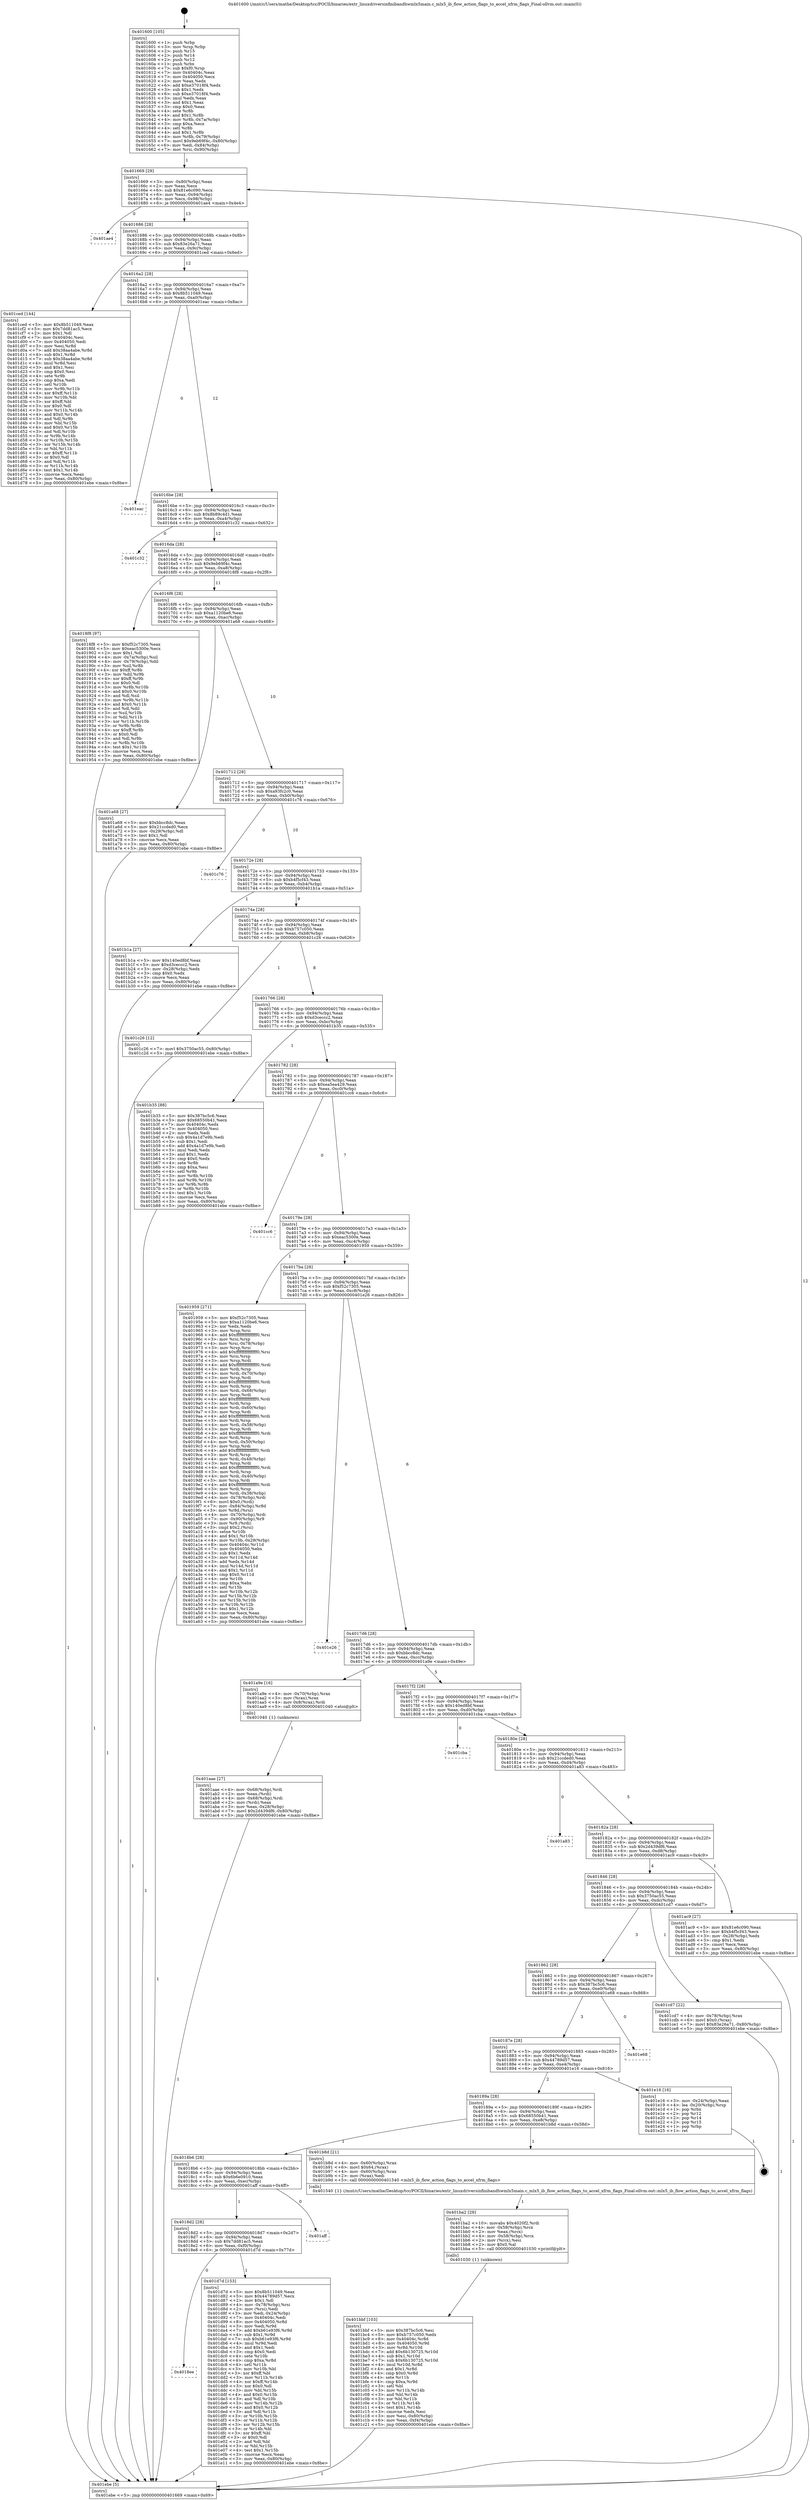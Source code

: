 digraph "0x401600" {
  label = "0x401600 (/mnt/c/Users/mathe/Desktop/tcc/POCII/binaries/extr_linuxdriversinfinibandhwmlx5main.c_mlx5_ib_flow_action_flags_to_accel_xfrm_flags_Final-ollvm.out::main(0))"
  labelloc = "t"
  node[shape=record]

  Entry [label="",width=0.3,height=0.3,shape=circle,fillcolor=black,style=filled]
  "0x401669" [label="{
     0x401669 [29]\l
     | [instrs]\l
     &nbsp;&nbsp;0x401669 \<+3\>: mov -0x80(%rbp),%eax\l
     &nbsp;&nbsp;0x40166c \<+2\>: mov %eax,%ecx\l
     &nbsp;&nbsp;0x40166e \<+6\>: sub $0x81e6c090,%ecx\l
     &nbsp;&nbsp;0x401674 \<+6\>: mov %eax,-0x94(%rbp)\l
     &nbsp;&nbsp;0x40167a \<+6\>: mov %ecx,-0x98(%rbp)\l
     &nbsp;&nbsp;0x401680 \<+6\>: je 0000000000401ae4 \<main+0x4e4\>\l
  }"]
  "0x401ae4" [label="{
     0x401ae4\l
  }", style=dashed]
  "0x401686" [label="{
     0x401686 [28]\l
     | [instrs]\l
     &nbsp;&nbsp;0x401686 \<+5\>: jmp 000000000040168b \<main+0x8b\>\l
     &nbsp;&nbsp;0x40168b \<+6\>: mov -0x94(%rbp),%eax\l
     &nbsp;&nbsp;0x401691 \<+5\>: sub $0x83e26a71,%eax\l
     &nbsp;&nbsp;0x401696 \<+6\>: mov %eax,-0x9c(%rbp)\l
     &nbsp;&nbsp;0x40169c \<+6\>: je 0000000000401ced \<main+0x6ed\>\l
  }"]
  Exit [label="",width=0.3,height=0.3,shape=circle,fillcolor=black,style=filled,peripheries=2]
  "0x401ced" [label="{
     0x401ced [144]\l
     | [instrs]\l
     &nbsp;&nbsp;0x401ced \<+5\>: mov $0x8b511049,%eax\l
     &nbsp;&nbsp;0x401cf2 \<+5\>: mov $0x7dd81ac5,%ecx\l
     &nbsp;&nbsp;0x401cf7 \<+2\>: mov $0x1,%dl\l
     &nbsp;&nbsp;0x401cf9 \<+7\>: mov 0x40404c,%esi\l
     &nbsp;&nbsp;0x401d00 \<+7\>: mov 0x404050,%edi\l
     &nbsp;&nbsp;0x401d07 \<+3\>: mov %esi,%r8d\l
     &nbsp;&nbsp;0x401d0a \<+7\>: add $0x38aa4abe,%r8d\l
     &nbsp;&nbsp;0x401d11 \<+4\>: sub $0x1,%r8d\l
     &nbsp;&nbsp;0x401d15 \<+7\>: sub $0x38aa4abe,%r8d\l
     &nbsp;&nbsp;0x401d1c \<+4\>: imul %r8d,%esi\l
     &nbsp;&nbsp;0x401d20 \<+3\>: and $0x1,%esi\l
     &nbsp;&nbsp;0x401d23 \<+3\>: cmp $0x0,%esi\l
     &nbsp;&nbsp;0x401d26 \<+4\>: sete %r9b\l
     &nbsp;&nbsp;0x401d2a \<+3\>: cmp $0xa,%edi\l
     &nbsp;&nbsp;0x401d2d \<+4\>: setl %r10b\l
     &nbsp;&nbsp;0x401d31 \<+3\>: mov %r9b,%r11b\l
     &nbsp;&nbsp;0x401d34 \<+4\>: xor $0xff,%r11b\l
     &nbsp;&nbsp;0x401d38 \<+3\>: mov %r10b,%bl\l
     &nbsp;&nbsp;0x401d3b \<+3\>: xor $0xff,%bl\l
     &nbsp;&nbsp;0x401d3e \<+3\>: xor $0x0,%dl\l
     &nbsp;&nbsp;0x401d41 \<+3\>: mov %r11b,%r14b\l
     &nbsp;&nbsp;0x401d44 \<+4\>: and $0x0,%r14b\l
     &nbsp;&nbsp;0x401d48 \<+3\>: and %dl,%r9b\l
     &nbsp;&nbsp;0x401d4b \<+3\>: mov %bl,%r15b\l
     &nbsp;&nbsp;0x401d4e \<+4\>: and $0x0,%r15b\l
     &nbsp;&nbsp;0x401d52 \<+3\>: and %dl,%r10b\l
     &nbsp;&nbsp;0x401d55 \<+3\>: or %r9b,%r14b\l
     &nbsp;&nbsp;0x401d58 \<+3\>: or %r10b,%r15b\l
     &nbsp;&nbsp;0x401d5b \<+3\>: xor %r15b,%r14b\l
     &nbsp;&nbsp;0x401d5e \<+3\>: or %bl,%r11b\l
     &nbsp;&nbsp;0x401d61 \<+4\>: xor $0xff,%r11b\l
     &nbsp;&nbsp;0x401d65 \<+3\>: or $0x0,%dl\l
     &nbsp;&nbsp;0x401d68 \<+3\>: and %dl,%r11b\l
     &nbsp;&nbsp;0x401d6b \<+3\>: or %r11b,%r14b\l
     &nbsp;&nbsp;0x401d6e \<+4\>: test $0x1,%r14b\l
     &nbsp;&nbsp;0x401d72 \<+3\>: cmovne %ecx,%eax\l
     &nbsp;&nbsp;0x401d75 \<+3\>: mov %eax,-0x80(%rbp)\l
     &nbsp;&nbsp;0x401d78 \<+5\>: jmp 0000000000401ebe \<main+0x8be\>\l
  }"]
  "0x4016a2" [label="{
     0x4016a2 [28]\l
     | [instrs]\l
     &nbsp;&nbsp;0x4016a2 \<+5\>: jmp 00000000004016a7 \<main+0xa7\>\l
     &nbsp;&nbsp;0x4016a7 \<+6\>: mov -0x94(%rbp),%eax\l
     &nbsp;&nbsp;0x4016ad \<+5\>: sub $0x8b511049,%eax\l
     &nbsp;&nbsp;0x4016b2 \<+6\>: mov %eax,-0xa0(%rbp)\l
     &nbsp;&nbsp;0x4016b8 \<+6\>: je 0000000000401eac \<main+0x8ac\>\l
  }"]
  "0x4018ee" [label="{
     0x4018ee\l
  }", style=dashed]
  "0x401eac" [label="{
     0x401eac\l
  }", style=dashed]
  "0x4016be" [label="{
     0x4016be [28]\l
     | [instrs]\l
     &nbsp;&nbsp;0x4016be \<+5\>: jmp 00000000004016c3 \<main+0xc3\>\l
     &nbsp;&nbsp;0x4016c3 \<+6\>: mov -0x94(%rbp),%eax\l
     &nbsp;&nbsp;0x4016c9 \<+5\>: sub $0x8b89c4d1,%eax\l
     &nbsp;&nbsp;0x4016ce \<+6\>: mov %eax,-0xa4(%rbp)\l
     &nbsp;&nbsp;0x4016d4 \<+6\>: je 0000000000401c32 \<main+0x632\>\l
  }"]
  "0x401d7d" [label="{
     0x401d7d [153]\l
     | [instrs]\l
     &nbsp;&nbsp;0x401d7d \<+5\>: mov $0x8b511049,%eax\l
     &nbsp;&nbsp;0x401d82 \<+5\>: mov $0x44789d57,%ecx\l
     &nbsp;&nbsp;0x401d87 \<+2\>: mov $0x1,%dl\l
     &nbsp;&nbsp;0x401d89 \<+4\>: mov -0x78(%rbp),%rsi\l
     &nbsp;&nbsp;0x401d8d \<+2\>: mov (%rsi),%edi\l
     &nbsp;&nbsp;0x401d8f \<+3\>: mov %edi,-0x24(%rbp)\l
     &nbsp;&nbsp;0x401d92 \<+7\>: mov 0x40404c,%edi\l
     &nbsp;&nbsp;0x401d99 \<+8\>: mov 0x404050,%r8d\l
     &nbsp;&nbsp;0x401da1 \<+3\>: mov %edi,%r9d\l
     &nbsp;&nbsp;0x401da4 \<+7\>: add $0xb61e93f6,%r9d\l
     &nbsp;&nbsp;0x401dab \<+4\>: sub $0x1,%r9d\l
     &nbsp;&nbsp;0x401daf \<+7\>: sub $0xb61e93f6,%r9d\l
     &nbsp;&nbsp;0x401db6 \<+4\>: imul %r9d,%edi\l
     &nbsp;&nbsp;0x401dba \<+3\>: and $0x1,%edi\l
     &nbsp;&nbsp;0x401dbd \<+3\>: cmp $0x0,%edi\l
     &nbsp;&nbsp;0x401dc0 \<+4\>: sete %r10b\l
     &nbsp;&nbsp;0x401dc4 \<+4\>: cmp $0xa,%r8d\l
     &nbsp;&nbsp;0x401dc8 \<+4\>: setl %r11b\l
     &nbsp;&nbsp;0x401dcc \<+3\>: mov %r10b,%bl\l
     &nbsp;&nbsp;0x401dcf \<+3\>: xor $0xff,%bl\l
     &nbsp;&nbsp;0x401dd2 \<+3\>: mov %r11b,%r14b\l
     &nbsp;&nbsp;0x401dd5 \<+4\>: xor $0xff,%r14b\l
     &nbsp;&nbsp;0x401dd9 \<+3\>: xor $0x0,%dl\l
     &nbsp;&nbsp;0x401ddc \<+3\>: mov %bl,%r15b\l
     &nbsp;&nbsp;0x401ddf \<+4\>: and $0x0,%r15b\l
     &nbsp;&nbsp;0x401de3 \<+3\>: and %dl,%r10b\l
     &nbsp;&nbsp;0x401de6 \<+3\>: mov %r14b,%r12b\l
     &nbsp;&nbsp;0x401de9 \<+4\>: and $0x0,%r12b\l
     &nbsp;&nbsp;0x401ded \<+3\>: and %dl,%r11b\l
     &nbsp;&nbsp;0x401df0 \<+3\>: or %r10b,%r15b\l
     &nbsp;&nbsp;0x401df3 \<+3\>: or %r11b,%r12b\l
     &nbsp;&nbsp;0x401df6 \<+3\>: xor %r12b,%r15b\l
     &nbsp;&nbsp;0x401df9 \<+3\>: or %r14b,%bl\l
     &nbsp;&nbsp;0x401dfc \<+3\>: xor $0xff,%bl\l
     &nbsp;&nbsp;0x401dff \<+3\>: or $0x0,%dl\l
     &nbsp;&nbsp;0x401e02 \<+2\>: and %dl,%bl\l
     &nbsp;&nbsp;0x401e04 \<+3\>: or %bl,%r15b\l
     &nbsp;&nbsp;0x401e07 \<+4\>: test $0x1,%r15b\l
     &nbsp;&nbsp;0x401e0b \<+3\>: cmovne %ecx,%eax\l
     &nbsp;&nbsp;0x401e0e \<+3\>: mov %eax,-0x80(%rbp)\l
     &nbsp;&nbsp;0x401e11 \<+5\>: jmp 0000000000401ebe \<main+0x8be\>\l
  }"]
  "0x401c32" [label="{
     0x401c32\l
  }", style=dashed]
  "0x4016da" [label="{
     0x4016da [28]\l
     | [instrs]\l
     &nbsp;&nbsp;0x4016da \<+5\>: jmp 00000000004016df \<main+0xdf\>\l
     &nbsp;&nbsp;0x4016df \<+6\>: mov -0x94(%rbp),%eax\l
     &nbsp;&nbsp;0x4016e5 \<+5\>: sub $0x9eb69f4c,%eax\l
     &nbsp;&nbsp;0x4016ea \<+6\>: mov %eax,-0xa8(%rbp)\l
     &nbsp;&nbsp;0x4016f0 \<+6\>: je 00000000004018f8 \<main+0x2f8\>\l
  }"]
  "0x4018d2" [label="{
     0x4018d2 [28]\l
     | [instrs]\l
     &nbsp;&nbsp;0x4018d2 \<+5\>: jmp 00000000004018d7 \<main+0x2d7\>\l
     &nbsp;&nbsp;0x4018d7 \<+6\>: mov -0x94(%rbp),%eax\l
     &nbsp;&nbsp;0x4018dd \<+5\>: sub $0x7dd81ac5,%eax\l
     &nbsp;&nbsp;0x4018e2 \<+6\>: mov %eax,-0xf0(%rbp)\l
     &nbsp;&nbsp;0x4018e8 \<+6\>: je 0000000000401d7d \<main+0x77d\>\l
  }"]
  "0x4018f8" [label="{
     0x4018f8 [97]\l
     | [instrs]\l
     &nbsp;&nbsp;0x4018f8 \<+5\>: mov $0xf52c7305,%eax\l
     &nbsp;&nbsp;0x4018fd \<+5\>: mov $0xeac5300e,%ecx\l
     &nbsp;&nbsp;0x401902 \<+2\>: mov $0x1,%dl\l
     &nbsp;&nbsp;0x401904 \<+4\>: mov -0x7a(%rbp),%sil\l
     &nbsp;&nbsp;0x401908 \<+4\>: mov -0x79(%rbp),%dil\l
     &nbsp;&nbsp;0x40190c \<+3\>: mov %sil,%r8b\l
     &nbsp;&nbsp;0x40190f \<+4\>: xor $0xff,%r8b\l
     &nbsp;&nbsp;0x401913 \<+3\>: mov %dil,%r9b\l
     &nbsp;&nbsp;0x401916 \<+4\>: xor $0xff,%r9b\l
     &nbsp;&nbsp;0x40191a \<+3\>: xor $0x0,%dl\l
     &nbsp;&nbsp;0x40191d \<+3\>: mov %r8b,%r10b\l
     &nbsp;&nbsp;0x401920 \<+4\>: and $0x0,%r10b\l
     &nbsp;&nbsp;0x401924 \<+3\>: and %dl,%sil\l
     &nbsp;&nbsp;0x401927 \<+3\>: mov %r9b,%r11b\l
     &nbsp;&nbsp;0x40192a \<+4\>: and $0x0,%r11b\l
     &nbsp;&nbsp;0x40192e \<+3\>: and %dl,%dil\l
     &nbsp;&nbsp;0x401931 \<+3\>: or %sil,%r10b\l
     &nbsp;&nbsp;0x401934 \<+3\>: or %dil,%r11b\l
     &nbsp;&nbsp;0x401937 \<+3\>: xor %r11b,%r10b\l
     &nbsp;&nbsp;0x40193a \<+3\>: or %r9b,%r8b\l
     &nbsp;&nbsp;0x40193d \<+4\>: xor $0xff,%r8b\l
     &nbsp;&nbsp;0x401941 \<+3\>: or $0x0,%dl\l
     &nbsp;&nbsp;0x401944 \<+3\>: and %dl,%r8b\l
     &nbsp;&nbsp;0x401947 \<+3\>: or %r8b,%r10b\l
     &nbsp;&nbsp;0x40194a \<+4\>: test $0x1,%r10b\l
     &nbsp;&nbsp;0x40194e \<+3\>: cmovne %ecx,%eax\l
     &nbsp;&nbsp;0x401951 \<+3\>: mov %eax,-0x80(%rbp)\l
     &nbsp;&nbsp;0x401954 \<+5\>: jmp 0000000000401ebe \<main+0x8be\>\l
  }"]
  "0x4016f6" [label="{
     0x4016f6 [28]\l
     | [instrs]\l
     &nbsp;&nbsp;0x4016f6 \<+5\>: jmp 00000000004016fb \<main+0xfb\>\l
     &nbsp;&nbsp;0x4016fb \<+6\>: mov -0x94(%rbp),%eax\l
     &nbsp;&nbsp;0x401701 \<+5\>: sub $0xa1120be6,%eax\l
     &nbsp;&nbsp;0x401706 \<+6\>: mov %eax,-0xac(%rbp)\l
     &nbsp;&nbsp;0x40170c \<+6\>: je 0000000000401a68 \<main+0x468\>\l
  }"]
  "0x401ebe" [label="{
     0x401ebe [5]\l
     | [instrs]\l
     &nbsp;&nbsp;0x401ebe \<+5\>: jmp 0000000000401669 \<main+0x69\>\l
  }"]
  "0x401600" [label="{
     0x401600 [105]\l
     | [instrs]\l
     &nbsp;&nbsp;0x401600 \<+1\>: push %rbp\l
     &nbsp;&nbsp;0x401601 \<+3\>: mov %rsp,%rbp\l
     &nbsp;&nbsp;0x401604 \<+2\>: push %r15\l
     &nbsp;&nbsp;0x401606 \<+2\>: push %r14\l
     &nbsp;&nbsp;0x401608 \<+2\>: push %r12\l
     &nbsp;&nbsp;0x40160a \<+1\>: push %rbx\l
     &nbsp;&nbsp;0x40160b \<+7\>: sub $0xf0,%rsp\l
     &nbsp;&nbsp;0x401612 \<+7\>: mov 0x40404c,%eax\l
     &nbsp;&nbsp;0x401619 \<+7\>: mov 0x404050,%ecx\l
     &nbsp;&nbsp;0x401620 \<+2\>: mov %eax,%edx\l
     &nbsp;&nbsp;0x401622 \<+6\>: add $0xe37018f4,%edx\l
     &nbsp;&nbsp;0x401628 \<+3\>: sub $0x1,%edx\l
     &nbsp;&nbsp;0x40162b \<+6\>: sub $0xe37018f4,%edx\l
     &nbsp;&nbsp;0x401631 \<+3\>: imul %edx,%eax\l
     &nbsp;&nbsp;0x401634 \<+3\>: and $0x1,%eax\l
     &nbsp;&nbsp;0x401637 \<+3\>: cmp $0x0,%eax\l
     &nbsp;&nbsp;0x40163a \<+4\>: sete %r8b\l
     &nbsp;&nbsp;0x40163e \<+4\>: and $0x1,%r8b\l
     &nbsp;&nbsp;0x401642 \<+4\>: mov %r8b,-0x7a(%rbp)\l
     &nbsp;&nbsp;0x401646 \<+3\>: cmp $0xa,%ecx\l
     &nbsp;&nbsp;0x401649 \<+4\>: setl %r8b\l
     &nbsp;&nbsp;0x40164d \<+4\>: and $0x1,%r8b\l
     &nbsp;&nbsp;0x401651 \<+4\>: mov %r8b,-0x79(%rbp)\l
     &nbsp;&nbsp;0x401655 \<+7\>: movl $0x9eb69f4c,-0x80(%rbp)\l
     &nbsp;&nbsp;0x40165c \<+6\>: mov %edi,-0x84(%rbp)\l
     &nbsp;&nbsp;0x401662 \<+7\>: mov %rsi,-0x90(%rbp)\l
  }"]
  "0x401aff" [label="{
     0x401aff\l
  }", style=dashed]
  "0x401a68" [label="{
     0x401a68 [27]\l
     | [instrs]\l
     &nbsp;&nbsp;0x401a68 \<+5\>: mov $0xbbcc8dc,%eax\l
     &nbsp;&nbsp;0x401a6d \<+5\>: mov $0x21ccded0,%ecx\l
     &nbsp;&nbsp;0x401a72 \<+3\>: mov -0x29(%rbp),%dl\l
     &nbsp;&nbsp;0x401a75 \<+3\>: test $0x1,%dl\l
     &nbsp;&nbsp;0x401a78 \<+3\>: cmovne %ecx,%eax\l
     &nbsp;&nbsp;0x401a7b \<+3\>: mov %eax,-0x80(%rbp)\l
     &nbsp;&nbsp;0x401a7e \<+5\>: jmp 0000000000401ebe \<main+0x8be\>\l
  }"]
  "0x401712" [label="{
     0x401712 [28]\l
     | [instrs]\l
     &nbsp;&nbsp;0x401712 \<+5\>: jmp 0000000000401717 \<main+0x117\>\l
     &nbsp;&nbsp;0x401717 \<+6\>: mov -0x94(%rbp),%eax\l
     &nbsp;&nbsp;0x40171d \<+5\>: sub $0xa93fc2c0,%eax\l
     &nbsp;&nbsp;0x401722 \<+6\>: mov %eax,-0xb0(%rbp)\l
     &nbsp;&nbsp;0x401728 \<+6\>: je 0000000000401c76 \<main+0x676\>\l
  }"]
  "0x401bbf" [label="{
     0x401bbf [103]\l
     | [instrs]\l
     &nbsp;&nbsp;0x401bbf \<+5\>: mov $0x387bc5c6,%esi\l
     &nbsp;&nbsp;0x401bc4 \<+5\>: mov $0xb757c050,%edx\l
     &nbsp;&nbsp;0x401bc9 \<+8\>: mov 0x40404c,%r8d\l
     &nbsp;&nbsp;0x401bd1 \<+8\>: mov 0x404050,%r9d\l
     &nbsp;&nbsp;0x401bd9 \<+3\>: mov %r8d,%r10d\l
     &nbsp;&nbsp;0x401bdc \<+7\>: add $0x6b130725,%r10d\l
     &nbsp;&nbsp;0x401be3 \<+4\>: sub $0x1,%r10d\l
     &nbsp;&nbsp;0x401be7 \<+7\>: sub $0x6b130725,%r10d\l
     &nbsp;&nbsp;0x401bee \<+4\>: imul %r10d,%r8d\l
     &nbsp;&nbsp;0x401bf2 \<+4\>: and $0x1,%r8d\l
     &nbsp;&nbsp;0x401bf6 \<+4\>: cmp $0x0,%r8d\l
     &nbsp;&nbsp;0x401bfa \<+4\>: sete %r11b\l
     &nbsp;&nbsp;0x401bfe \<+4\>: cmp $0xa,%r9d\l
     &nbsp;&nbsp;0x401c02 \<+3\>: setl %bl\l
     &nbsp;&nbsp;0x401c05 \<+3\>: mov %r11b,%r14b\l
     &nbsp;&nbsp;0x401c08 \<+3\>: and %bl,%r14b\l
     &nbsp;&nbsp;0x401c0b \<+3\>: xor %bl,%r11b\l
     &nbsp;&nbsp;0x401c0e \<+3\>: or %r11b,%r14b\l
     &nbsp;&nbsp;0x401c11 \<+4\>: test $0x1,%r14b\l
     &nbsp;&nbsp;0x401c15 \<+3\>: cmovne %edx,%esi\l
     &nbsp;&nbsp;0x401c18 \<+3\>: mov %esi,-0x80(%rbp)\l
     &nbsp;&nbsp;0x401c1b \<+6\>: mov %eax,-0xf4(%rbp)\l
     &nbsp;&nbsp;0x401c21 \<+5\>: jmp 0000000000401ebe \<main+0x8be\>\l
  }"]
  "0x401c76" [label="{
     0x401c76\l
  }", style=dashed]
  "0x40172e" [label="{
     0x40172e [28]\l
     | [instrs]\l
     &nbsp;&nbsp;0x40172e \<+5\>: jmp 0000000000401733 \<main+0x133\>\l
     &nbsp;&nbsp;0x401733 \<+6\>: mov -0x94(%rbp),%eax\l
     &nbsp;&nbsp;0x401739 \<+5\>: sub $0xb4f5cf43,%eax\l
     &nbsp;&nbsp;0x40173e \<+6\>: mov %eax,-0xb4(%rbp)\l
     &nbsp;&nbsp;0x401744 \<+6\>: je 0000000000401b1a \<main+0x51a\>\l
  }"]
  "0x401ba2" [label="{
     0x401ba2 [29]\l
     | [instrs]\l
     &nbsp;&nbsp;0x401ba2 \<+10\>: movabs $0x4020f2,%rdi\l
     &nbsp;&nbsp;0x401bac \<+4\>: mov -0x58(%rbp),%rcx\l
     &nbsp;&nbsp;0x401bb0 \<+2\>: mov %eax,(%rcx)\l
     &nbsp;&nbsp;0x401bb2 \<+4\>: mov -0x58(%rbp),%rcx\l
     &nbsp;&nbsp;0x401bb6 \<+2\>: mov (%rcx),%esi\l
     &nbsp;&nbsp;0x401bb8 \<+2\>: mov $0x0,%al\l
     &nbsp;&nbsp;0x401bba \<+5\>: call 0000000000401030 \<printf@plt\>\l
     | [calls]\l
     &nbsp;&nbsp;0x401030 \{1\} (unknown)\l
  }"]
  "0x401b1a" [label="{
     0x401b1a [27]\l
     | [instrs]\l
     &nbsp;&nbsp;0x401b1a \<+5\>: mov $0x140ed8bf,%eax\l
     &nbsp;&nbsp;0x401b1f \<+5\>: mov $0xd3ceccc2,%ecx\l
     &nbsp;&nbsp;0x401b24 \<+3\>: mov -0x28(%rbp),%edx\l
     &nbsp;&nbsp;0x401b27 \<+3\>: cmp $0x0,%edx\l
     &nbsp;&nbsp;0x401b2a \<+3\>: cmove %ecx,%eax\l
     &nbsp;&nbsp;0x401b2d \<+3\>: mov %eax,-0x80(%rbp)\l
     &nbsp;&nbsp;0x401b30 \<+5\>: jmp 0000000000401ebe \<main+0x8be\>\l
  }"]
  "0x40174a" [label="{
     0x40174a [28]\l
     | [instrs]\l
     &nbsp;&nbsp;0x40174a \<+5\>: jmp 000000000040174f \<main+0x14f\>\l
     &nbsp;&nbsp;0x40174f \<+6\>: mov -0x94(%rbp),%eax\l
     &nbsp;&nbsp;0x401755 \<+5\>: sub $0xb757c050,%eax\l
     &nbsp;&nbsp;0x40175a \<+6\>: mov %eax,-0xb8(%rbp)\l
     &nbsp;&nbsp;0x401760 \<+6\>: je 0000000000401c26 \<main+0x626\>\l
  }"]
  "0x4018b6" [label="{
     0x4018b6 [28]\l
     | [instrs]\l
     &nbsp;&nbsp;0x4018b6 \<+5\>: jmp 00000000004018bb \<main+0x2bb\>\l
     &nbsp;&nbsp;0x4018bb \<+6\>: mov -0x94(%rbp),%eax\l
     &nbsp;&nbsp;0x4018c1 \<+5\>: sub $0x6b6e0910,%eax\l
     &nbsp;&nbsp;0x4018c6 \<+6\>: mov %eax,-0xec(%rbp)\l
     &nbsp;&nbsp;0x4018cc \<+6\>: je 0000000000401aff \<main+0x4ff\>\l
  }"]
  "0x401c26" [label="{
     0x401c26 [12]\l
     | [instrs]\l
     &nbsp;&nbsp;0x401c26 \<+7\>: movl $0x3750ac55,-0x80(%rbp)\l
     &nbsp;&nbsp;0x401c2d \<+5\>: jmp 0000000000401ebe \<main+0x8be\>\l
  }"]
  "0x401766" [label="{
     0x401766 [28]\l
     | [instrs]\l
     &nbsp;&nbsp;0x401766 \<+5\>: jmp 000000000040176b \<main+0x16b\>\l
     &nbsp;&nbsp;0x40176b \<+6\>: mov -0x94(%rbp),%eax\l
     &nbsp;&nbsp;0x401771 \<+5\>: sub $0xd3ceccc2,%eax\l
     &nbsp;&nbsp;0x401776 \<+6\>: mov %eax,-0xbc(%rbp)\l
     &nbsp;&nbsp;0x40177c \<+6\>: je 0000000000401b35 \<main+0x535\>\l
  }"]
  "0x401b8d" [label="{
     0x401b8d [21]\l
     | [instrs]\l
     &nbsp;&nbsp;0x401b8d \<+4\>: mov -0x60(%rbp),%rax\l
     &nbsp;&nbsp;0x401b91 \<+6\>: movl $0x64,(%rax)\l
     &nbsp;&nbsp;0x401b97 \<+4\>: mov -0x60(%rbp),%rax\l
     &nbsp;&nbsp;0x401b9b \<+2\>: mov (%rax),%edi\l
     &nbsp;&nbsp;0x401b9d \<+5\>: call 0000000000401540 \<mlx5_ib_flow_action_flags_to_accel_xfrm_flags\>\l
     | [calls]\l
     &nbsp;&nbsp;0x401540 \{1\} (/mnt/c/Users/mathe/Desktop/tcc/POCII/binaries/extr_linuxdriversinfinibandhwmlx5main.c_mlx5_ib_flow_action_flags_to_accel_xfrm_flags_Final-ollvm.out::mlx5_ib_flow_action_flags_to_accel_xfrm_flags)\l
  }"]
  "0x401b35" [label="{
     0x401b35 [88]\l
     | [instrs]\l
     &nbsp;&nbsp;0x401b35 \<+5\>: mov $0x387bc5c6,%eax\l
     &nbsp;&nbsp;0x401b3a \<+5\>: mov $0x68550b41,%ecx\l
     &nbsp;&nbsp;0x401b3f \<+7\>: mov 0x40404c,%edx\l
     &nbsp;&nbsp;0x401b46 \<+7\>: mov 0x404050,%esi\l
     &nbsp;&nbsp;0x401b4d \<+2\>: mov %edx,%edi\l
     &nbsp;&nbsp;0x401b4f \<+6\>: sub $0x4a1d7e9b,%edi\l
     &nbsp;&nbsp;0x401b55 \<+3\>: sub $0x1,%edi\l
     &nbsp;&nbsp;0x401b58 \<+6\>: add $0x4a1d7e9b,%edi\l
     &nbsp;&nbsp;0x401b5e \<+3\>: imul %edi,%edx\l
     &nbsp;&nbsp;0x401b61 \<+3\>: and $0x1,%edx\l
     &nbsp;&nbsp;0x401b64 \<+3\>: cmp $0x0,%edx\l
     &nbsp;&nbsp;0x401b67 \<+4\>: sete %r8b\l
     &nbsp;&nbsp;0x401b6b \<+3\>: cmp $0xa,%esi\l
     &nbsp;&nbsp;0x401b6e \<+4\>: setl %r9b\l
     &nbsp;&nbsp;0x401b72 \<+3\>: mov %r8b,%r10b\l
     &nbsp;&nbsp;0x401b75 \<+3\>: and %r9b,%r10b\l
     &nbsp;&nbsp;0x401b78 \<+3\>: xor %r9b,%r8b\l
     &nbsp;&nbsp;0x401b7b \<+3\>: or %r8b,%r10b\l
     &nbsp;&nbsp;0x401b7e \<+4\>: test $0x1,%r10b\l
     &nbsp;&nbsp;0x401b82 \<+3\>: cmovne %ecx,%eax\l
     &nbsp;&nbsp;0x401b85 \<+3\>: mov %eax,-0x80(%rbp)\l
     &nbsp;&nbsp;0x401b88 \<+5\>: jmp 0000000000401ebe \<main+0x8be\>\l
  }"]
  "0x401782" [label="{
     0x401782 [28]\l
     | [instrs]\l
     &nbsp;&nbsp;0x401782 \<+5\>: jmp 0000000000401787 \<main+0x187\>\l
     &nbsp;&nbsp;0x401787 \<+6\>: mov -0x94(%rbp),%eax\l
     &nbsp;&nbsp;0x40178d \<+5\>: sub $0xea5ea429,%eax\l
     &nbsp;&nbsp;0x401792 \<+6\>: mov %eax,-0xc0(%rbp)\l
     &nbsp;&nbsp;0x401798 \<+6\>: je 0000000000401cc6 \<main+0x6c6\>\l
  }"]
  "0x40189a" [label="{
     0x40189a [28]\l
     | [instrs]\l
     &nbsp;&nbsp;0x40189a \<+5\>: jmp 000000000040189f \<main+0x29f\>\l
     &nbsp;&nbsp;0x40189f \<+6\>: mov -0x94(%rbp),%eax\l
     &nbsp;&nbsp;0x4018a5 \<+5\>: sub $0x68550b41,%eax\l
     &nbsp;&nbsp;0x4018aa \<+6\>: mov %eax,-0xe8(%rbp)\l
     &nbsp;&nbsp;0x4018b0 \<+6\>: je 0000000000401b8d \<main+0x58d\>\l
  }"]
  "0x401cc6" [label="{
     0x401cc6\l
  }", style=dashed]
  "0x40179e" [label="{
     0x40179e [28]\l
     | [instrs]\l
     &nbsp;&nbsp;0x40179e \<+5\>: jmp 00000000004017a3 \<main+0x1a3\>\l
     &nbsp;&nbsp;0x4017a3 \<+6\>: mov -0x94(%rbp),%eax\l
     &nbsp;&nbsp;0x4017a9 \<+5\>: sub $0xeac5300e,%eax\l
     &nbsp;&nbsp;0x4017ae \<+6\>: mov %eax,-0xc4(%rbp)\l
     &nbsp;&nbsp;0x4017b4 \<+6\>: je 0000000000401959 \<main+0x359\>\l
  }"]
  "0x401e16" [label="{
     0x401e16 [16]\l
     | [instrs]\l
     &nbsp;&nbsp;0x401e16 \<+3\>: mov -0x24(%rbp),%eax\l
     &nbsp;&nbsp;0x401e19 \<+4\>: lea -0x20(%rbp),%rsp\l
     &nbsp;&nbsp;0x401e1d \<+1\>: pop %rbx\l
     &nbsp;&nbsp;0x401e1e \<+2\>: pop %r12\l
     &nbsp;&nbsp;0x401e20 \<+2\>: pop %r14\l
     &nbsp;&nbsp;0x401e22 \<+2\>: pop %r15\l
     &nbsp;&nbsp;0x401e24 \<+1\>: pop %rbp\l
     &nbsp;&nbsp;0x401e25 \<+1\>: ret\l
  }"]
  "0x401959" [label="{
     0x401959 [271]\l
     | [instrs]\l
     &nbsp;&nbsp;0x401959 \<+5\>: mov $0xf52c7305,%eax\l
     &nbsp;&nbsp;0x40195e \<+5\>: mov $0xa1120be6,%ecx\l
     &nbsp;&nbsp;0x401963 \<+2\>: xor %edx,%edx\l
     &nbsp;&nbsp;0x401965 \<+3\>: mov %rsp,%rsi\l
     &nbsp;&nbsp;0x401968 \<+4\>: add $0xfffffffffffffff0,%rsi\l
     &nbsp;&nbsp;0x40196c \<+3\>: mov %rsi,%rsp\l
     &nbsp;&nbsp;0x40196f \<+4\>: mov %rsi,-0x78(%rbp)\l
     &nbsp;&nbsp;0x401973 \<+3\>: mov %rsp,%rsi\l
     &nbsp;&nbsp;0x401976 \<+4\>: add $0xfffffffffffffff0,%rsi\l
     &nbsp;&nbsp;0x40197a \<+3\>: mov %rsi,%rsp\l
     &nbsp;&nbsp;0x40197d \<+3\>: mov %rsp,%rdi\l
     &nbsp;&nbsp;0x401980 \<+4\>: add $0xfffffffffffffff0,%rdi\l
     &nbsp;&nbsp;0x401984 \<+3\>: mov %rdi,%rsp\l
     &nbsp;&nbsp;0x401987 \<+4\>: mov %rdi,-0x70(%rbp)\l
     &nbsp;&nbsp;0x40198b \<+3\>: mov %rsp,%rdi\l
     &nbsp;&nbsp;0x40198e \<+4\>: add $0xfffffffffffffff0,%rdi\l
     &nbsp;&nbsp;0x401992 \<+3\>: mov %rdi,%rsp\l
     &nbsp;&nbsp;0x401995 \<+4\>: mov %rdi,-0x68(%rbp)\l
     &nbsp;&nbsp;0x401999 \<+3\>: mov %rsp,%rdi\l
     &nbsp;&nbsp;0x40199c \<+4\>: add $0xfffffffffffffff0,%rdi\l
     &nbsp;&nbsp;0x4019a0 \<+3\>: mov %rdi,%rsp\l
     &nbsp;&nbsp;0x4019a3 \<+4\>: mov %rdi,-0x60(%rbp)\l
     &nbsp;&nbsp;0x4019a7 \<+3\>: mov %rsp,%rdi\l
     &nbsp;&nbsp;0x4019aa \<+4\>: add $0xfffffffffffffff0,%rdi\l
     &nbsp;&nbsp;0x4019ae \<+3\>: mov %rdi,%rsp\l
     &nbsp;&nbsp;0x4019b1 \<+4\>: mov %rdi,-0x58(%rbp)\l
     &nbsp;&nbsp;0x4019b5 \<+3\>: mov %rsp,%rdi\l
     &nbsp;&nbsp;0x4019b8 \<+4\>: add $0xfffffffffffffff0,%rdi\l
     &nbsp;&nbsp;0x4019bc \<+3\>: mov %rdi,%rsp\l
     &nbsp;&nbsp;0x4019bf \<+4\>: mov %rdi,-0x50(%rbp)\l
     &nbsp;&nbsp;0x4019c3 \<+3\>: mov %rsp,%rdi\l
     &nbsp;&nbsp;0x4019c6 \<+4\>: add $0xfffffffffffffff0,%rdi\l
     &nbsp;&nbsp;0x4019ca \<+3\>: mov %rdi,%rsp\l
     &nbsp;&nbsp;0x4019cd \<+4\>: mov %rdi,-0x48(%rbp)\l
     &nbsp;&nbsp;0x4019d1 \<+3\>: mov %rsp,%rdi\l
     &nbsp;&nbsp;0x4019d4 \<+4\>: add $0xfffffffffffffff0,%rdi\l
     &nbsp;&nbsp;0x4019d8 \<+3\>: mov %rdi,%rsp\l
     &nbsp;&nbsp;0x4019db \<+4\>: mov %rdi,-0x40(%rbp)\l
     &nbsp;&nbsp;0x4019df \<+3\>: mov %rsp,%rdi\l
     &nbsp;&nbsp;0x4019e2 \<+4\>: add $0xfffffffffffffff0,%rdi\l
     &nbsp;&nbsp;0x4019e6 \<+3\>: mov %rdi,%rsp\l
     &nbsp;&nbsp;0x4019e9 \<+4\>: mov %rdi,-0x38(%rbp)\l
     &nbsp;&nbsp;0x4019ed \<+4\>: mov -0x78(%rbp),%rdi\l
     &nbsp;&nbsp;0x4019f1 \<+6\>: movl $0x0,(%rdi)\l
     &nbsp;&nbsp;0x4019f7 \<+7\>: mov -0x84(%rbp),%r8d\l
     &nbsp;&nbsp;0x4019fe \<+3\>: mov %r8d,(%rsi)\l
     &nbsp;&nbsp;0x401a01 \<+4\>: mov -0x70(%rbp),%rdi\l
     &nbsp;&nbsp;0x401a05 \<+7\>: mov -0x90(%rbp),%r9\l
     &nbsp;&nbsp;0x401a0c \<+3\>: mov %r9,(%rdi)\l
     &nbsp;&nbsp;0x401a0f \<+3\>: cmpl $0x2,(%rsi)\l
     &nbsp;&nbsp;0x401a12 \<+4\>: setne %r10b\l
     &nbsp;&nbsp;0x401a16 \<+4\>: and $0x1,%r10b\l
     &nbsp;&nbsp;0x401a1a \<+4\>: mov %r10b,-0x29(%rbp)\l
     &nbsp;&nbsp;0x401a1e \<+8\>: mov 0x40404c,%r11d\l
     &nbsp;&nbsp;0x401a26 \<+7\>: mov 0x404050,%ebx\l
     &nbsp;&nbsp;0x401a2d \<+3\>: sub $0x1,%edx\l
     &nbsp;&nbsp;0x401a30 \<+3\>: mov %r11d,%r14d\l
     &nbsp;&nbsp;0x401a33 \<+3\>: add %edx,%r14d\l
     &nbsp;&nbsp;0x401a36 \<+4\>: imul %r14d,%r11d\l
     &nbsp;&nbsp;0x401a3a \<+4\>: and $0x1,%r11d\l
     &nbsp;&nbsp;0x401a3e \<+4\>: cmp $0x0,%r11d\l
     &nbsp;&nbsp;0x401a42 \<+4\>: sete %r10b\l
     &nbsp;&nbsp;0x401a46 \<+3\>: cmp $0xa,%ebx\l
     &nbsp;&nbsp;0x401a49 \<+4\>: setl %r15b\l
     &nbsp;&nbsp;0x401a4d \<+3\>: mov %r10b,%r12b\l
     &nbsp;&nbsp;0x401a50 \<+3\>: and %r15b,%r12b\l
     &nbsp;&nbsp;0x401a53 \<+3\>: xor %r15b,%r10b\l
     &nbsp;&nbsp;0x401a56 \<+3\>: or %r10b,%r12b\l
     &nbsp;&nbsp;0x401a59 \<+4\>: test $0x1,%r12b\l
     &nbsp;&nbsp;0x401a5d \<+3\>: cmovne %ecx,%eax\l
     &nbsp;&nbsp;0x401a60 \<+3\>: mov %eax,-0x80(%rbp)\l
     &nbsp;&nbsp;0x401a63 \<+5\>: jmp 0000000000401ebe \<main+0x8be\>\l
  }"]
  "0x4017ba" [label="{
     0x4017ba [28]\l
     | [instrs]\l
     &nbsp;&nbsp;0x4017ba \<+5\>: jmp 00000000004017bf \<main+0x1bf\>\l
     &nbsp;&nbsp;0x4017bf \<+6\>: mov -0x94(%rbp),%eax\l
     &nbsp;&nbsp;0x4017c5 \<+5\>: sub $0xf52c7305,%eax\l
     &nbsp;&nbsp;0x4017ca \<+6\>: mov %eax,-0xc8(%rbp)\l
     &nbsp;&nbsp;0x4017d0 \<+6\>: je 0000000000401e26 \<main+0x826\>\l
  }"]
  "0x40187e" [label="{
     0x40187e [28]\l
     | [instrs]\l
     &nbsp;&nbsp;0x40187e \<+5\>: jmp 0000000000401883 \<main+0x283\>\l
     &nbsp;&nbsp;0x401883 \<+6\>: mov -0x94(%rbp),%eax\l
     &nbsp;&nbsp;0x401889 \<+5\>: sub $0x44789d57,%eax\l
     &nbsp;&nbsp;0x40188e \<+6\>: mov %eax,-0xe4(%rbp)\l
     &nbsp;&nbsp;0x401894 \<+6\>: je 0000000000401e16 \<main+0x816\>\l
  }"]
  "0x401e68" [label="{
     0x401e68\l
  }", style=dashed]
  "0x401e26" [label="{
     0x401e26\l
  }", style=dashed]
  "0x4017d6" [label="{
     0x4017d6 [28]\l
     | [instrs]\l
     &nbsp;&nbsp;0x4017d6 \<+5\>: jmp 00000000004017db \<main+0x1db\>\l
     &nbsp;&nbsp;0x4017db \<+6\>: mov -0x94(%rbp),%eax\l
     &nbsp;&nbsp;0x4017e1 \<+5\>: sub $0xbbcc8dc,%eax\l
     &nbsp;&nbsp;0x4017e6 \<+6\>: mov %eax,-0xcc(%rbp)\l
     &nbsp;&nbsp;0x4017ec \<+6\>: je 0000000000401a9e \<main+0x49e\>\l
  }"]
  "0x401862" [label="{
     0x401862 [28]\l
     | [instrs]\l
     &nbsp;&nbsp;0x401862 \<+5\>: jmp 0000000000401867 \<main+0x267\>\l
     &nbsp;&nbsp;0x401867 \<+6\>: mov -0x94(%rbp),%eax\l
     &nbsp;&nbsp;0x40186d \<+5\>: sub $0x387bc5c6,%eax\l
     &nbsp;&nbsp;0x401872 \<+6\>: mov %eax,-0xe0(%rbp)\l
     &nbsp;&nbsp;0x401878 \<+6\>: je 0000000000401e68 \<main+0x868\>\l
  }"]
  "0x401a9e" [label="{
     0x401a9e [16]\l
     | [instrs]\l
     &nbsp;&nbsp;0x401a9e \<+4\>: mov -0x70(%rbp),%rax\l
     &nbsp;&nbsp;0x401aa2 \<+3\>: mov (%rax),%rax\l
     &nbsp;&nbsp;0x401aa5 \<+4\>: mov 0x8(%rax),%rdi\l
     &nbsp;&nbsp;0x401aa9 \<+5\>: call 0000000000401040 \<atoi@plt\>\l
     | [calls]\l
     &nbsp;&nbsp;0x401040 \{1\} (unknown)\l
  }"]
  "0x4017f2" [label="{
     0x4017f2 [28]\l
     | [instrs]\l
     &nbsp;&nbsp;0x4017f2 \<+5\>: jmp 00000000004017f7 \<main+0x1f7\>\l
     &nbsp;&nbsp;0x4017f7 \<+6\>: mov -0x94(%rbp),%eax\l
     &nbsp;&nbsp;0x4017fd \<+5\>: sub $0x140ed8bf,%eax\l
     &nbsp;&nbsp;0x401802 \<+6\>: mov %eax,-0xd0(%rbp)\l
     &nbsp;&nbsp;0x401808 \<+6\>: je 0000000000401cba \<main+0x6ba\>\l
  }"]
  "0x401aae" [label="{
     0x401aae [27]\l
     | [instrs]\l
     &nbsp;&nbsp;0x401aae \<+4\>: mov -0x68(%rbp),%rdi\l
     &nbsp;&nbsp;0x401ab2 \<+2\>: mov %eax,(%rdi)\l
     &nbsp;&nbsp;0x401ab4 \<+4\>: mov -0x68(%rbp),%rdi\l
     &nbsp;&nbsp;0x401ab8 \<+2\>: mov (%rdi),%eax\l
     &nbsp;&nbsp;0x401aba \<+3\>: mov %eax,-0x28(%rbp)\l
     &nbsp;&nbsp;0x401abd \<+7\>: movl $0x2d439df6,-0x80(%rbp)\l
     &nbsp;&nbsp;0x401ac4 \<+5\>: jmp 0000000000401ebe \<main+0x8be\>\l
  }"]
  "0x401cd7" [label="{
     0x401cd7 [22]\l
     | [instrs]\l
     &nbsp;&nbsp;0x401cd7 \<+4\>: mov -0x78(%rbp),%rax\l
     &nbsp;&nbsp;0x401cdb \<+6\>: movl $0x0,(%rax)\l
     &nbsp;&nbsp;0x401ce1 \<+7\>: movl $0x83e26a71,-0x80(%rbp)\l
     &nbsp;&nbsp;0x401ce8 \<+5\>: jmp 0000000000401ebe \<main+0x8be\>\l
  }"]
  "0x401cba" [label="{
     0x401cba\l
  }", style=dashed]
  "0x40180e" [label="{
     0x40180e [28]\l
     | [instrs]\l
     &nbsp;&nbsp;0x40180e \<+5\>: jmp 0000000000401813 \<main+0x213\>\l
     &nbsp;&nbsp;0x401813 \<+6\>: mov -0x94(%rbp),%eax\l
     &nbsp;&nbsp;0x401819 \<+5\>: sub $0x21ccded0,%eax\l
     &nbsp;&nbsp;0x40181e \<+6\>: mov %eax,-0xd4(%rbp)\l
     &nbsp;&nbsp;0x401824 \<+6\>: je 0000000000401a83 \<main+0x483\>\l
  }"]
  "0x401846" [label="{
     0x401846 [28]\l
     | [instrs]\l
     &nbsp;&nbsp;0x401846 \<+5\>: jmp 000000000040184b \<main+0x24b\>\l
     &nbsp;&nbsp;0x40184b \<+6\>: mov -0x94(%rbp),%eax\l
     &nbsp;&nbsp;0x401851 \<+5\>: sub $0x3750ac55,%eax\l
     &nbsp;&nbsp;0x401856 \<+6\>: mov %eax,-0xdc(%rbp)\l
     &nbsp;&nbsp;0x40185c \<+6\>: je 0000000000401cd7 \<main+0x6d7\>\l
  }"]
  "0x401a83" [label="{
     0x401a83\l
  }", style=dashed]
  "0x40182a" [label="{
     0x40182a [28]\l
     | [instrs]\l
     &nbsp;&nbsp;0x40182a \<+5\>: jmp 000000000040182f \<main+0x22f\>\l
     &nbsp;&nbsp;0x40182f \<+6\>: mov -0x94(%rbp),%eax\l
     &nbsp;&nbsp;0x401835 \<+5\>: sub $0x2d439df6,%eax\l
     &nbsp;&nbsp;0x40183a \<+6\>: mov %eax,-0xd8(%rbp)\l
     &nbsp;&nbsp;0x401840 \<+6\>: je 0000000000401ac9 \<main+0x4c9\>\l
  }"]
  "0x401ac9" [label="{
     0x401ac9 [27]\l
     | [instrs]\l
     &nbsp;&nbsp;0x401ac9 \<+5\>: mov $0x81e6c090,%eax\l
     &nbsp;&nbsp;0x401ace \<+5\>: mov $0xb4f5cf43,%ecx\l
     &nbsp;&nbsp;0x401ad3 \<+3\>: mov -0x28(%rbp),%edx\l
     &nbsp;&nbsp;0x401ad6 \<+3\>: cmp $0x1,%edx\l
     &nbsp;&nbsp;0x401ad9 \<+3\>: cmovl %ecx,%eax\l
     &nbsp;&nbsp;0x401adc \<+3\>: mov %eax,-0x80(%rbp)\l
     &nbsp;&nbsp;0x401adf \<+5\>: jmp 0000000000401ebe \<main+0x8be\>\l
  }"]
  Entry -> "0x401600" [label=" 1"]
  "0x401669" -> "0x401ae4" [label=" 0"]
  "0x401669" -> "0x401686" [label=" 13"]
  "0x401e16" -> Exit [label=" 1"]
  "0x401686" -> "0x401ced" [label=" 1"]
  "0x401686" -> "0x4016a2" [label=" 12"]
  "0x401d7d" -> "0x401ebe" [label=" 1"]
  "0x4016a2" -> "0x401eac" [label=" 0"]
  "0x4016a2" -> "0x4016be" [label=" 12"]
  "0x4018d2" -> "0x4018ee" [label=" 0"]
  "0x4016be" -> "0x401c32" [label=" 0"]
  "0x4016be" -> "0x4016da" [label=" 12"]
  "0x4018d2" -> "0x401d7d" [label=" 1"]
  "0x4016da" -> "0x4018f8" [label=" 1"]
  "0x4016da" -> "0x4016f6" [label=" 11"]
  "0x4018f8" -> "0x401ebe" [label=" 1"]
  "0x401600" -> "0x401669" [label=" 1"]
  "0x401ebe" -> "0x401669" [label=" 12"]
  "0x4018b6" -> "0x4018d2" [label=" 1"]
  "0x4016f6" -> "0x401a68" [label=" 1"]
  "0x4016f6" -> "0x401712" [label=" 10"]
  "0x4018b6" -> "0x401aff" [label=" 0"]
  "0x401712" -> "0x401c76" [label=" 0"]
  "0x401712" -> "0x40172e" [label=" 10"]
  "0x401ced" -> "0x401ebe" [label=" 1"]
  "0x40172e" -> "0x401b1a" [label=" 1"]
  "0x40172e" -> "0x40174a" [label=" 9"]
  "0x401cd7" -> "0x401ebe" [label=" 1"]
  "0x40174a" -> "0x401c26" [label=" 1"]
  "0x40174a" -> "0x401766" [label=" 8"]
  "0x401c26" -> "0x401ebe" [label=" 1"]
  "0x401766" -> "0x401b35" [label=" 1"]
  "0x401766" -> "0x401782" [label=" 7"]
  "0x401bbf" -> "0x401ebe" [label=" 1"]
  "0x401782" -> "0x401cc6" [label=" 0"]
  "0x401782" -> "0x40179e" [label=" 7"]
  "0x401b8d" -> "0x401ba2" [label=" 1"]
  "0x40179e" -> "0x401959" [label=" 1"]
  "0x40179e" -> "0x4017ba" [label=" 6"]
  "0x40189a" -> "0x4018b6" [label=" 1"]
  "0x401959" -> "0x401ebe" [label=" 1"]
  "0x401a68" -> "0x401ebe" [label=" 1"]
  "0x401ba2" -> "0x401bbf" [label=" 1"]
  "0x4017ba" -> "0x401e26" [label=" 0"]
  "0x4017ba" -> "0x4017d6" [label=" 6"]
  "0x40187e" -> "0x40189a" [label=" 2"]
  "0x4017d6" -> "0x401a9e" [label=" 1"]
  "0x4017d6" -> "0x4017f2" [label=" 5"]
  "0x401a9e" -> "0x401aae" [label=" 1"]
  "0x401aae" -> "0x401ebe" [label=" 1"]
  "0x40189a" -> "0x401b8d" [label=" 1"]
  "0x4017f2" -> "0x401cba" [label=" 0"]
  "0x4017f2" -> "0x40180e" [label=" 5"]
  "0x401862" -> "0x40187e" [label=" 3"]
  "0x40180e" -> "0x401a83" [label=" 0"]
  "0x40180e" -> "0x40182a" [label=" 5"]
  "0x40187e" -> "0x401e16" [label=" 1"]
  "0x40182a" -> "0x401ac9" [label=" 1"]
  "0x40182a" -> "0x401846" [label=" 4"]
  "0x401ac9" -> "0x401ebe" [label=" 1"]
  "0x401b1a" -> "0x401ebe" [label=" 1"]
  "0x401b35" -> "0x401ebe" [label=" 1"]
  "0x401862" -> "0x401e68" [label=" 0"]
  "0x401846" -> "0x401cd7" [label=" 1"]
  "0x401846" -> "0x401862" [label=" 3"]
}
